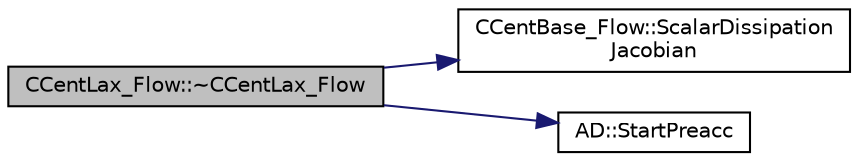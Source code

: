 digraph "CCentLax_Flow::~CCentLax_Flow"
{
  edge [fontname="Helvetica",fontsize="10",labelfontname="Helvetica",labelfontsize="10"];
  node [fontname="Helvetica",fontsize="10",shape=record];
  rankdir="LR";
  Node3 [label="CCentLax_Flow::~CCentLax_Flow",height=0.2,width=0.4,color="black", fillcolor="grey75", style="filled", fontcolor="black"];
  Node3 -> Node4 [color="midnightblue",fontsize="10",style="solid",fontname="Helvetica"];
  Node4 [label="CCentBase_Flow::ScalarDissipation\lJacobian",height=0.2,width=0.4,color="black", fillcolor="white", style="filled",URL="$class_c_cent_base___flow.html#aa87668df4675fa0ed66211ae0bc7933e",tooltip="Add the contribution of a scalar dissipation term to the Jacobians. "];
  Node3 -> Node5 [color="midnightblue",fontsize="10",style="solid",fontname="Helvetica"];
  Node5 [label="AD::StartPreacc",height=0.2,width=0.4,color="black", fillcolor="white", style="filled",URL="$namespace_a_d.html#a2a1e9c4b109fd751e84132c9495de3ff",tooltip="Starts a new preaccumulation section and sets the input variables. "];
}
